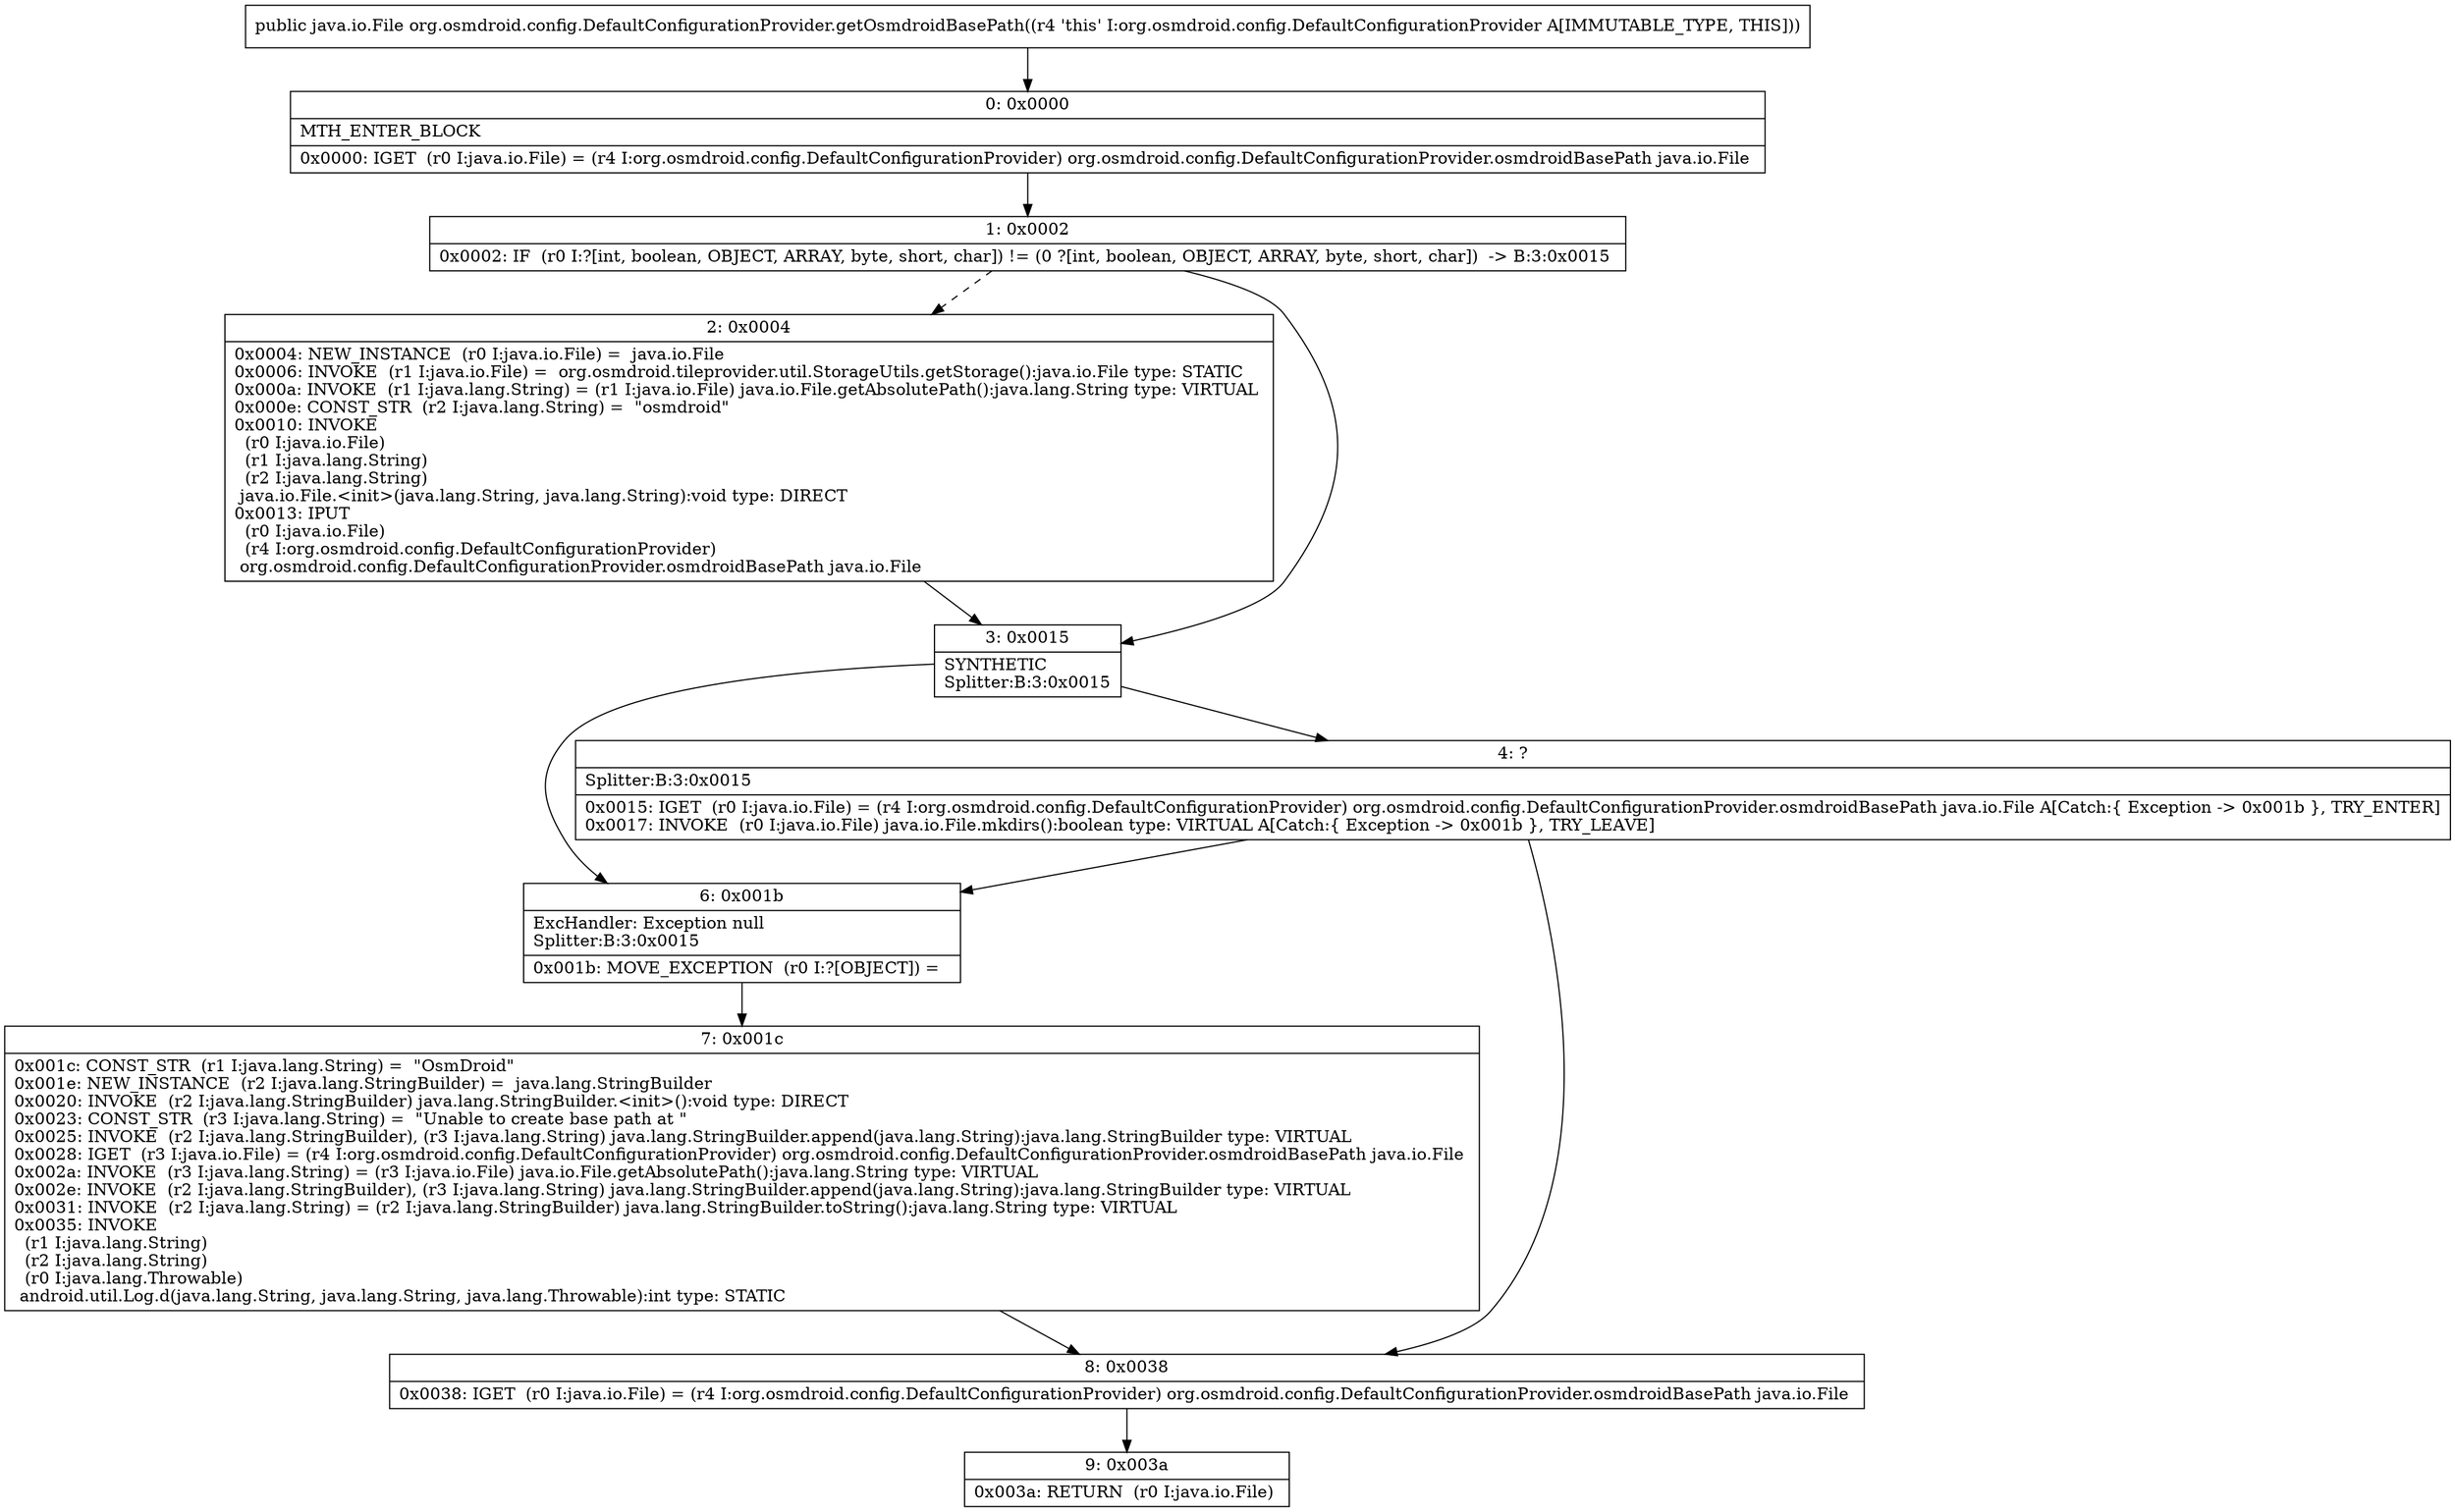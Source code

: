 digraph "CFG fororg.osmdroid.config.DefaultConfigurationProvider.getOsmdroidBasePath()Ljava\/io\/File;" {
Node_0 [shape=record,label="{0\:\ 0x0000|MTH_ENTER_BLOCK\l|0x0000: IGET  (r0 I:java.io.File) = (r4 I:org.osmdroid.config.DefaultConfigurationProvider) org.osmdroid.config.DefaultConfigurationProvider.osmdroidBasePath java.io.File \l}"];
Node_1 [shape=record,label="{1\:\ 0x0002|0x0002: IF  (r0 I:?[int, boolean, OBJECT, ARRAY, byte, short, char]) != (0 ?[int, boolean, OBJECT, ARRAY, byte, short, char])  \-\> B:3:0x0015 \l}"];
Node_2 [shape=record,label="{2\:\ 0x0004|0x0004: NEW_INSTANCE  (r0 I:java.io.File) =  java.io.File \l0x0006: INVOKE  (r1 I:java.io.File) =  org.osmdroid.tileprovider.util.StorageUtils.getStorage():java.io.File type: STATIC \l0x000a: INVOKE  (r1 I:java.lang.String) = (r1 I:java.io.File) java.io.File.getAbsolutePath():java.lang.String type: VIRTUAL \l0x000e: CONST_STR  (r2 I:java.lang.String) =  \"osmdroid\" \l0x0010: INVOKE  \l  (r0 I:java.io.File)\l  (r1 I:java.lang.String)\l  (r2 I:java.lang.String)\l java.io.File.\<init\>(java.lang.String, java.lang.String):void type: DIRECT \l0x0013: IPUT  \l  (r0 I:java.io.File)\l  (r4 I:org.osmdroid.config.DefaultConfigurationProvider)\l org.osmdroid.config.DefaultConfigurationProvider.osmdroidBasePath java.io.File \l}"];
Node_3 [shape=record,label="{3\:\ 0x0015|SYNTHETIC\lSplitter:B:3:0x0015\l}"];
Node_4 [shape=record,label="{4\:\ ?|Splitter:B:3:0x0015\l|0x0015: IGET  (r0 I:java.io.File) = (r4 I:org.osmdroid.config.DefaultConfigurationProvider) org.osmdroid.config.DefaultConfigurationProvider.osmdroidBasePath java.io.File A[Catch:\{ Exception \-\> 0x001b \}, TRY_ENTER]\l0x0017: INVOKE  (r0 I:java.io.File) java.io.File.mkdirs():boolean type: VIRTUAL A[Catch:\{ Exception \-\> 0x001b \}, TRY_LEAVE]\l}"];
Node_6 [shape=record,label="{6\:\ 0x001b|ExcHandler: Exception null\lSplitter:B:3:0x0015\l|0x001b: MOVE_EXCEPTION  (r0 I:?[OBJECT]) =  \l}"];
Node_7 [shape=record,label="{7\:\ 0x001c|0x001c: CONST_STR  (r1 I:java.lang.String) =  \"OsmDroid\" \l0x001e: NEW_INSTANCE  (r2 I:java.lang.StringBuilder) =  java.lang.StringBuilder \l0x0020: INVOKE  (r2 I:java.lang.StringBuilder) java.lang.StringBuilder.\<init\>():void type: DIRECT \l0x0023: CONST_STR  (r3 I:java.lang.String) =  \"Unable to create base path at \" \l0x0025: INVOKE  (r2 I:java.lang.StringBuilder), (r3 I:java.lang.String) java.lang.StringBuilder.append(java.lang.String):java.lang.StringBuilder type: VIRTUAL \l0x0028: IGET  (r3 I:java.io.File) = (r4 I:org.osmdroid.config.DefaultConfigurationProvider) org.osmdroid.config.DefaultConfigurationProvider.osmdroidBasePath java.io.File \l0x002a: INVOKE  (r3 I:java.lang.String) = (r3 I:java.io.File) java.io.File.getAbsolutePath():java.lang.String type: VIRTUAL \l0x002e: INVOKE  (r2 I:java.lang.StringBuilder), (r3 I:java.lang.String) java.lang.StringBuilder.append(java.lang.String):java.lang.StringBuilder type: VIRTUAL \l0x0031: INVOKE  (r2 I:java.lang.String) = (r2 I:java.lang.StringBuilder) java.lang.StringBuilder.toString():java.lang.String type: VIRTUAL \l0x0035: INVOKE  \l  (r1 I:java.lang.String)\l  (r2 I:java.lang.String)\l  (r0 I:java.lang.Throwable)\l android.util.Log.d(java.lang.String, java.lang.String, java.lang.Throwable):int type: STATIC \l}"];
Node_8 [shape=record,label="{8\:\ 0x0038|0x0038: IGET  (r0 I:java.io.File) = (r4 I:org.osmdroid.config.DefaultConfigurationProvider) org.osmdroid.config.DefaultConfigurationProvider.osmdroidBasePath java.io.File \l}"];
Node_9 [shape=record,label="{9\:\ 0x003a|0x003a: RETURN  (r0 I:java.io.File) \l}"];
MethodNode[shape=record,label="{public java.io.File org.osmdroid.config.DefaultConfigurationProvider.getOsmdroidBasePath((r4 'this' I:org.osmdroid.config.DefaultConfigurationProvider A[IMMUTABLE_TYPE, THIS])) }"];
MethodNode -> Node_0;
Node_0 -> Node_1;
Node_1 -> Node_2[style=dashed];
Node_1 -> Node_3;
Node_2 -> Node_3;
Node_3 -> Node_4;
Node_3 -> Node_6;
Node_4 -> Node_6;
Node_4 -> Node_8;
Node_6 -> Node_7;
Node_7 -> Node_8;
Node_8 -> Node_9;
}

